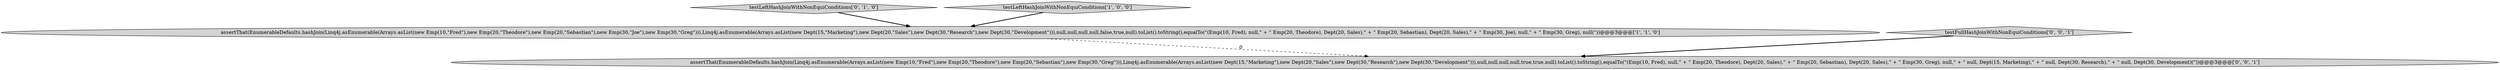 digraph {
2 [style = filled, label = "testLeftHashJoinWithNonEquiConditions['0', '1', '0']", fillcolor = lightgray, shape = diamond image = "AAA0AAABBB2BBB"];
3 [style = filled, label = "assertThat(EnumerableDefaults.hashJoin(Linq4j.asEnumerable(Arrays.asList(new Emp(10,\"Fred\"),new Emp(20,\"Theodore\"),new Emp(20,\"Sebastian\"),new Emp(30,\"Greg\"))),Linq4j.asEnumerable(Arrays.asList(new Dept(15,\"Marketing\"),new Dept(20,\"Sales\"),new Dept(30,\"Research\"),new Dept(30,\"Development\"))),null,null,null,null,true,true,null).toList().toString(),equalTo(\"(Emp(10, Fred), null,\" + \" Emp(20, Theodore), Dept(20, Sales),\" + \" Emp(20, Sebastian), Dept(20, Sales),\" + \" Emp(30, Greg), null,\" + \" null, Dept(15, Marketing),\" + \" null, Dept(30, Research),\" + \" null, Dept(30, Development)(\"))@@@3@@@['0', '0', '1']", fillcolor = lightgray, shape = ellipse image = "AAA0AAABBB3BBB"];
1 [style = filled, label = "assertThat(EnumerableDefaults.hashJoin(Linq4j.asEnumerable(Arrays.asList(new Emp(10,\"Fred\"),new Emp(20,\"Theodore\"),new Emp(20,\"Sebastian\"),new Emp(30,\"Joe\"),new Emp(30,\"Greg\"))),Linq4j.asEnumerable(Arrays.asList(new Dept(15,\"Marketing\"),new Dept(20,\"Sales\"),new Dept(30,\"Research\"),new Dept(30,\"Development\"))),null,null,null,null,false,true,null).toList().toString(),equalTo(\"(Emp(10, Fred), null,\" + \" Emp(20, Theodore), Dept(20, Sales),\" + \" Emp(20, Sebastian), Dept(20, Sales),\" + \" Emp(30, Joe), null,\" + \" Emp(30, Greg), null(\"))@@@3@@@['1', '1', '0']", fillcolor = lightgray, shape = ellipse image = "AAA0AAABBB1BBB"];
4 [style = filled, label = "testFullHashJoinWithNonEquiConditions['0', '0', '1']", fillcolor = lightgray, shape = diamond image = "AAA0AAABBB3BBB"];
0 [style = filled, label = "testLeftHashJoinWithNonEquiConditions['1', '0', '0']", fillcolor = lightgray, shape = diamond image = "AAA0AAABBB1BBB"];
1->3 [style = dashed, label="0"];
4->3 [style = bold, label=""];
0->1 [style = bold, label=""];
2->1 [style = bold, label=""];
}
